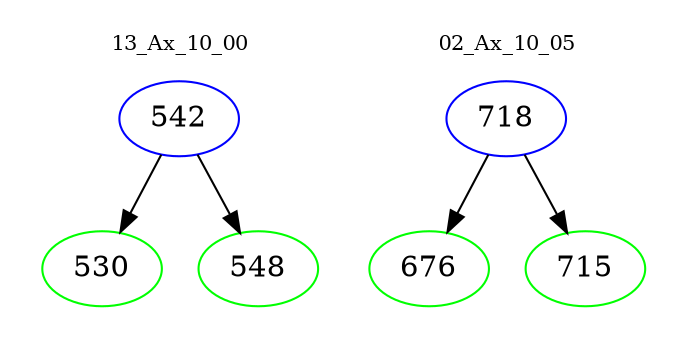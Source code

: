 digraph{
subgraph cluster_0 {
color = white
label = "13_Ax_10_00";
fontsize=10;
T0_542 [label="542", color="blue"]
T0_542 -> T0_530 [color="black"]
T0_530 [label="530", color="green"]
T0_542 -> T0_548 [color="black"]
T0_548 [label="548", color="green"]
}
subgraph cluster_1 {
color = white
label = "02_Ax_10_05";
fontsize=10;
T1_718 [label="718", color="blue"]
T1_718 -> T1_676 [color="black"]
T1_676 [label="676", color="green"]
T1_718 -> T1_715 [color="black"]
T1_715 [label="715", color="green"]
}
}
